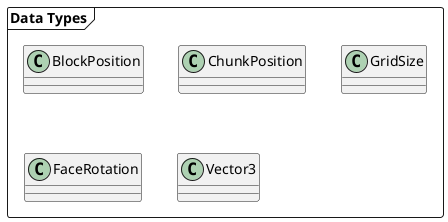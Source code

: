 @startuml
skinparam linetype ortho
!$DATA_TYPES = "true"

frame "Data Types" as DataTypes {
    class BlockPosition
    class ChunkPosition
    class GridSize
    class FaceRotation
    class Vector3
}

@enduml